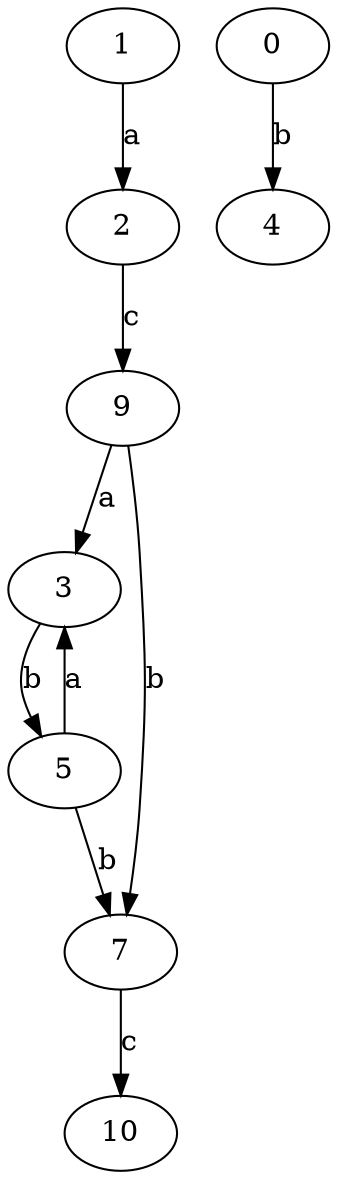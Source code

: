 strict digraph  {
1;
2;
3;
4;
0;
5;
7;
9;
10;
1 -> 2  [label=a];
2 -> 9  [label=c];
3 -> 5  [label=b];
0 -> 4  [label=b];
5 -> 3  [label=a];
5 -> 7  [label=b];
7 -> 10  [label=c];
9 -> 3  [label=a];
9 -> 7  [label=b];
}
